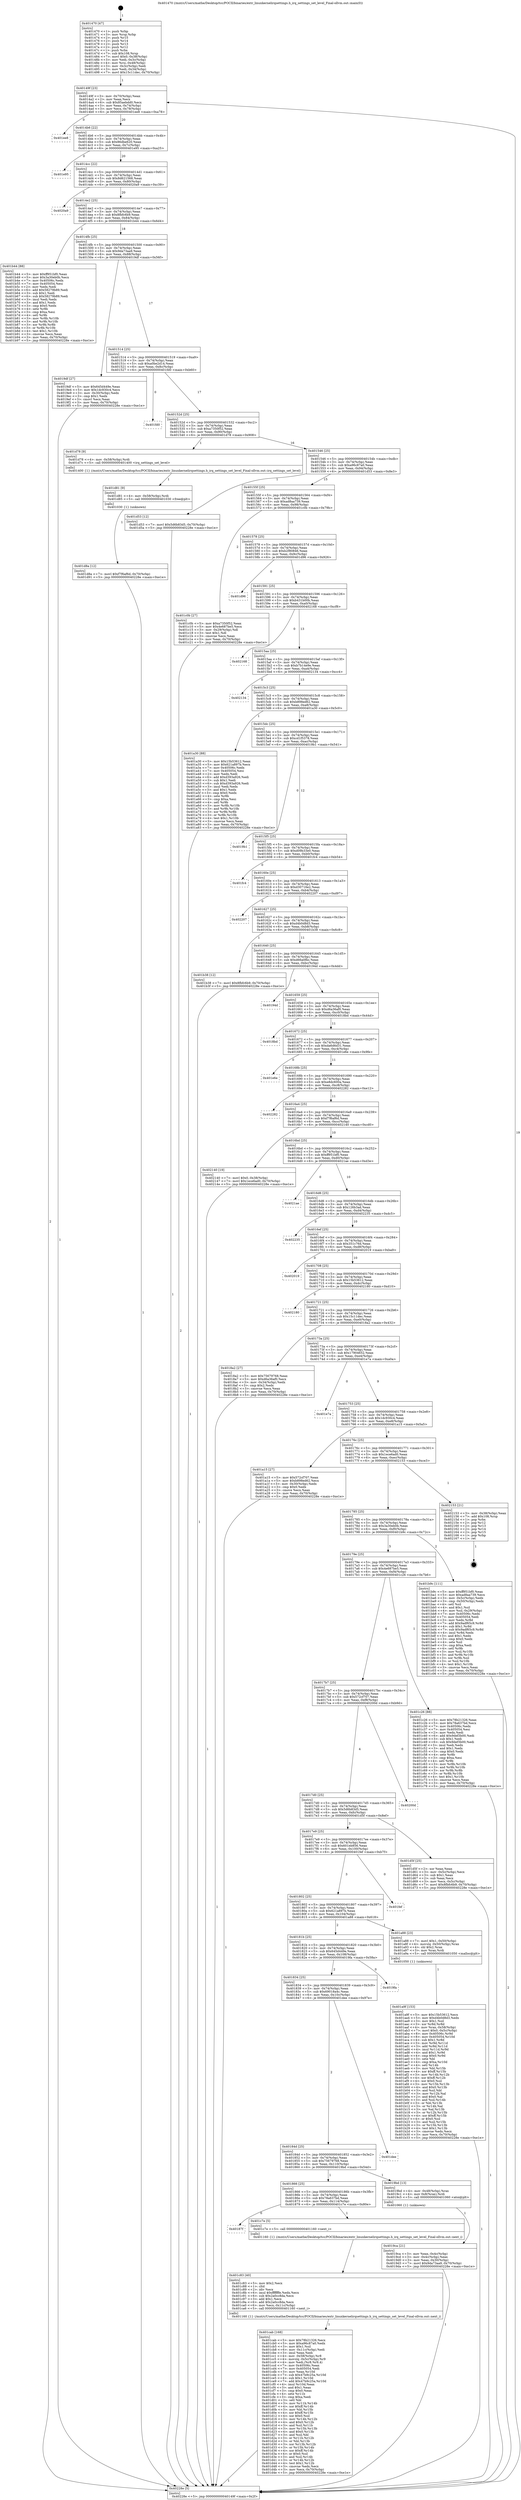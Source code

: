 digraph "0x401470" {
  label = "0x401470 (/mnt/c/Users/mathe/Desktop/tcc/POCII/binaries/extr_linuxkernelirqsettings.h_irq_settings_set_level_Final-ollvm.out::main(0))"
  labelloc = "t"
  node[shape=record]

  Entry [label="",width=0.3,height=0.3,shape=circle,fillcolor=black,style=filled]
  "0x40149f" [label="{
     0x40149f [23]\l
     | [instrs]\l
     &nbsp;&nbsp;0x40149f \<+3\>: mov -0x70(%rbp),%eax\l
     &nbsp;&nbsp;0x4014a2 \<+2\>: mov %eax,%ecx\l
     &nbsp;&nbsp;0x4014a4 \<+6\>: sub $0x85aebdd0,%ecx\l
     &nbsp;&nbsp;0x4014aa \<+3\>: mov %eax,-0x74(%rbp)\l
     &nbsp;&nbsp;0x4014ad \<+3\>: mov %ecx,-0x78(%rbp)\l
     &nbsp;&nbsp;0x4014b0 \<+6\>: je 0000000000401ee8 \<main+0xa78\>\l
  }"]
  "0x401ee8" [label="{
     0x401ee8\l
  }", style=dashed]
  "0x4014b6" [label="{
     0x4014b6 [22]\l
     | [instrs]\l
     &nbsp;&nbsp;0x4014b6 \<+5\>: jmp 00000000004014bb \<main+0x4b\>\l
     &nbsp;&nbsp;0x4014bb \<+3\>: mov -0x74(%rbp),%eax\l
     &nbsp;&nbsp;0x4014be \<+5\>: sub $0x86dbe620,%eax\l
     &nbsp;&nbsp;0x4014c3 \<+3\>: mov %eax,-0x7c(%rbp)\l
     &nbsp;&nbsp;0x4014c6 \<+6\>: je 0000000000401e95 \<main+0xa25\>\l
  }"]
  Exit [label="",width=0.3,height=0.3,shape=circle,fillcolor=black,style=filled,peripheries=2]
  "0x401e95" [label="{
     0x401e95\l
  }", style=dashed]
  "0x4014cc" [label="{
     0x4014cc [22]\l
     | [instrs]\l
     &nbsp;&nbsp;0x4014cc \<+5\>: jmp 00000000004014d1 \<main+0x61\>\l
     &nbsp;&nbsp;0x4014d1 \<+3\>: mov -0x74(%rbp),%eax\l
     &nbsp;&nbsp;0x4014d4 \<+5\>: sub $0x8d621568,%eax\l
     &nbsp;&nbsp;0x4014d9 \<+3\>: mov %eax,-0x80(%rbp)\l
     &nbsp;&nbsp;0x4014dc \<+6\>: je 00000000004020a9 \<main+0xc39\>\l
  }"]
  "0x401d8a" [label="{
     0x401d8a [12]\l
     | [instrs]\l
     &nbsp;&nbsp;0x401d8a \<+7\>: movl $0xf7f6af6d,-0x70(%rbp)\l
     &nbsp;&nbsp;0x401d91 \<+5\>: jmp 000000000040228e \<main+0xe1e\>\l
  }"]
  "0x4020a9" [label="{
     0x4020a9\l
  }", style=dashed]
  "0x4014e2" [label="{
     0x4014e2 [25]\l
     | [instrs]\l
     &nbsp;&nbsp;0x4014e2 \<+5\>: jmp 00000000004014e7 \<main+0x77\>\l
     &nbsp;&nbsp;0x4014e7 \<+3\>: mov -0x74(%rbp),%eax\l
     &nbsp;&nbsp;0x4014ea \<+5\>: sub $0x8fbfc6b9,%eax\l
     &nbsp;&nbsp;0x4014ef \<+6\>: mov %eax,-0x84(%rbp)\l
     &nbsp;&nbsp;0x4014f5 \<+6\>: je 0000000000401b44 \<main+0x6d4\>\l
  }"]
  "0x401d81" [label="{
     0x401d81 [9]\l
     | [instrs]\l
     &nbsp;&nbsp;0x401d81 \<+4\>: mov -0x58(%rbp),%rdi\l
     &nbsp;&nbsp;0x401d85 \<+5\>: call 0000000000401030 \<free@plt\>\l
     | [calls]\l
     &nbsp;&nbsp;0x401030 \{1\} (unknown)\l
  }"]
  "0x401b44" [label="{
     0x401b44 [88]\l
     | [instrs]\l
     &nbsp;&nbsp;0x401b44 \<+5\>: mov $0xff951bf0,%eax\l
     &nbsp;&nbsp;0x401b49 \<+5\>: mov $0x3a30eb0b,%ecx\l
     &nbsp;&nbsp;0x401b4e \<+7\>: mov 0x40506c,%edx\l
     &nbsp;&nbsp;0x401b55 \<+7\>: mov 0x405054,%esi\l
     &nbsp;&nbsp;0x401b5c \<+2\>: mov %edx,%edi\l
     &nbsp;&nbsp;0x401b5e \<+6\>: add $0x58279b89,%edi\l
     &nbsp;&nbsp;0x401b64 \<+3\>: sub $0x1,%edi\l
     &nbsp;&nbsp;0x401b67 \<+6\>: sub $0x58279b89,%edi\l
     &nbsp;&nbsp;0x401b6d \<+3\>: imul %edi,%edx\l
     &nbsp;&nbsp;0x401b70 \<+3\>: and $0x1,%edx\l
     &nbsp;&nbsp;0x401b73 \<+3\>: cmp $0x0,%edx\l
     &nbsp;&nbsp;0x401b76 \<+4\>: sete %r8b\l
     &nbsp;&nbsp;0x401b7a \<+3\>: cmp $0xa,%esi\l
     &nbsp;&nbsp;0x401b7d \<+4\>: setl %r9b\l
     &nbsp;&nbsp;0x401b81 \<+3\>: mov %r8b,%r10b\l
     &nbsp;&nbsp;0x401b84 \<+3\>: and %r9b,%r10b\l
     &nbsp;&nbsp;0x401b87 \<+3\>: xor %r9b,%r8b\l
     &nbsp;&nbsp;0x401b8a \<+3\>: or %r8b,%r10b\l
     &nbsp;&nbsp;0x401b8d \<+4\>: test $0x1,%r10b\l
     &nbsp;&nbsp;0x401b91 \<+3\>: cmovne %ecx,%eax\l
     &nbsp;&nbsp;0x401b94 \<+3\>: mov %eax,-0x70(%rbp)\l
     &nbsp;&nbsp;0x401b97 \<+5\>: jmp 000000000040228e \<main+0xe1e\>\l
  }"]
  "0x4014fb" [label="{
     0x4014fb [25]\l
     | [instrs]\l
     &nbsp;&nbsp;0x4014fb \<+5\>: jmp 0000000000401500 \<main+0x90\>\l
     &nbsp;&nbsp;0x401500 \<+3\>: mov -0x74(%rbp),%eax\l
     &nbsp;&nbsp;0x401503 \<+5\>: sub $0x9da73aa9,%eax\l
     &nbsp;&nbsp;0x401508 \<+6\>: mov %eax,-0x88(%rbp)\l
     &nbsp;&nbsp;0x40150e \<+6\>: je 00000000004019df \<main+0x56f\>\l
  }"]
  "0x401cab" [label="{
     0x401cab [168]\l
     | [instrs]\l
     &nbsp;&nbsp;0x401cab \<+5\>: mov $0x78b21326,%ecx\l
     &nbsp;&nbsp;0x401cb0 \<+5\>: mov $0xa96c87a0,%edx\l
     &nbsp;&nbsp;0x401cb5 \<+3\>: mov $0x1,%sil\l
     &nbsp;&nbsp;0x401cb8 \<+6\>: mov -0x11c(%rbp),%edi\l
     &nbsp;&nbsp;0x401cbe \<+3\>: imul %eax,%edi\l
     &nbsp;&nbsp;0x401cc1 \<+4\>: mov -0x58(%rbp),%r8\l
     &nbsp;&nbsp;0x401cc5 \<+4\>: movslq -0x5c(%rbp),%r9\l
     &nbsp;&nbsp;0x401cc9 \<+4\>: mov %edi,(%r8,%r9,4)\l
     &nbsp;&nbsp;0x401ccd \<+7\>: mov 0x40506c,%eax\l
     &nbsp;&nbsp;0x401cd4 \<+7\>: mov 0x405054,%edi\l
     &nbsp;&nbsp;0x401cdb \<+3\>: mov %eax,%r10d\l
     &nbsp;&nbsp;0x401cde \<+7\>: sub $0x47b9c25a,%r10d\l
     &nbsp;&nbsp;0x401ce5 \<+4\>: sub $0x1,%r10d\l
     &nbsp;&nbsp;0x401ce9 \<+7\>: add $0x47b9c25a,%r10d\l
     &nbsp;&nbsp;0x401cf0 \<+4\>: imul %r10d,%eax\l
     &nbsp;&nbsp;0x401cf4 \<+3\>: and $0x1,%eax\l
     &nbsp;&nbsp;0x401cf7 \<+3\>: cmp $0x0,%eax\l
     &nbsp;&nbsp;0x401cfa \<+4\>: sete %r11b\l
     &nbsp;&nbsp;0x401cfe \<+3\>: cmp $0xa,%edi\l
     &nbsp;&nbsp;0x401d01 \<+3\>: setl %bl\l
     &nbsp;&nbsp;0x401d04 \<+3\>: mov %r11b,%r14b\l
     &nbsp;&nbsp;0x401d07 \<+4\>: xor $0xff,%r14b\l
     &nbsp;&nbsp;0x401d0b \<+3\>: mov %bl,%r15b\l
     &nbsp;&nbsp;0x401d0e \<+4\>: xor $0xff,%r15b\l
     &nbsp;&nbsp;0x401d12 \<+4\>: xor $0x0,%sil\l
     &nbsp;&nbsp;0x401d16 \<+3\>: mov %r14b,%r12b\l
     &nbsp;&nbsp;0x401d19 \<+4\>: and $0x0,%r12b\l
     &nbsp;&nbsp;0x401d1d \<+3\>: and %sil,%r11b\l
     &nbsp;&nbsp;0x401d20 \<+3\>: mov %r15b,%r13b\l
     &nbsp;&nbsp;0x401d23 \<+4\>: and $0x0,%r13b\l
     &nbsp;&nbsp;0x401d27 \<+3\>: and %sil,%bl\l
     &nbsp;&nbsp;0x401d2a \<+3\>: or %r11b,%r12b\l
     &nbsp;&nbsp;0x401d2d \<+3\>: or %bl,%r13b\l
     &nbsp;&nbsp;0x401d30 \<+3\>: xor %r13b,%r12b\l
     &nbsp;&nbsp;0x401d33 \<+3\>: or %r15b,%r14b\l
     &nbsp;&nbsp;0x401d36 \<+4\>: xor $0xff,%r14b\l
     &nbsp;&nbsp;0x401d3a \<+4\>: or $0x0,%sil\l
     &nbsp;&nbsp;0x401d3e \<+3\>: and %sil,%r14b\l
     &nbsp;&nbsp;0x401d41 \<+3\>: or %r14b,%r12b\l
     &nbsp;&nbsp;0x401d44 \<+4\>: test $0x1,%r12b\l
     &nbsp;&nbsp;0x401d48 \<+3\>: cmovne %edx,%ecx\l
     &nbsp;&nbsp;0x401d4b \<+3\>: mov %ecx,-0x70(%rbp)\l
     &nbsp;&nbsp;0x401d4e \<+5\>: jmp 000000000040228e \<main+0xe1e\>\l
  }"]
  "0x4019df" [label="{
     0x4019df [27]\l
     | [instrs]\l
     &nbsp;&nbsp;0x4019df \<+5\>: mov $0x645d449e,%eax\l
     &nbsp;&nbsp;0x4019e4 \<+5\>: mov $0x1dc930c4,%ecx\l
     &nbsp;&nbsp;0x4019e9 \<+3\>: mov -0x30(%rbp),%edx\l
     &nbsp;&nbsp;0x4019ec \<+3\>: cmp $0x1,%edx\l
     &nbsp;&nbsp;0x4019ef \<+3\>: cmovl %ecx,%eax\l
     &nbsp;&nbsp;0x4019f2 \<+3\>: mov %eax,-0x70(%rbp)\l
     &nbsp;&nbsp;0x4019f5 \<+5\>: jmp 000000000040228e \<main+0xe1e\>\l
  }"]
  "0x401514" [label="{
     0x401514 [25]\l
     | [instrs]\l
     &nbsp;&nbsp;0x401514 \<+5\>: jmp 0000000000401519 \<main+0xa9\>\l
     &nbsp;&nbsp;0x401519 \<+3\>: mov -0x74(%rbp),%eax\l
     &nbsp;&nbsp;0x40151c \<+5\>: sub $0xa0be2d14,%eax\l
     &nbsp;&nbsp;0x401521 \<+6\>: mov %eax,-0x8c(%rbp)\l
     &nbsp;&nbsp;0x401527 \<+6\>: je 0000000000401fd0 \<main+0xb60\>\l
  }"]
  "0x401c83" [label="{
     0x401c83 [40]\l
     | [instrs]\l
     &nbsp;&nbsp;0x401c83 \<+5\>: mov $0x2,%ecx\l
     &nbsp;&nbsp;0x401c88 \<+1\>: cltd\l
     &nbsp;&nbsp;0x401c89 \<+2\>: idiv %ecx\l
     &nbsp;&nbsp;0x401c8b \<+6\>: imul $0xfffffffe,%edx,%ecx\l
     &nbsp;&nbsp;0x401c91 \<+6\>: sub $0x2a0cc8da,%ecx\l
     &nbsp;&nbsp;0x401c97 \<+3\>: add $0x1,%ecx\l
     &nbsp;&nbsp;0x401c9a \<+6\>: add $0x2a0cc8da,%ecx\l
     &nbsp;&nbsp;0x401ca0 \<+6\>: mov %ecx,-0x11c(%rbp)\l
     &nbsp;&nbsp;0x401ca6 \<+5\>: call 0000000000401160 \<next_i\>\l
     | [calls]\l
     &nbsp;&nbsp;0x401160 \{1\} (/mnt/c/Users/mathe/Desktop/tcc/POCII/binaries/extr_linuxkernelirqsettings.h_irq_settings_set_level_Final-ollvm.out::next_i)\l
  }"]
  "0x401fd0" [label="{
     0x401fd0\l
  }", style=dashed]
  "0x40152d" [label="{
     0x40152d [25]\l
     | [instrs]\l
     &nbsp;&nbsp;0x40152d \<+5\>: jmp 0000000000401532 \<main+0xc2\>\l
     &nbsp;&nbsp;0x401532 \<+3\>: mov -0x74(%rbp),%eax\l
     &nbsp;&nbsp;0x401535 \<+5\>: sub $0xa7350f52,%eax\l
     &nbsp;&nbsp;0x40153a \<+6\>: mov %eax,-0x90(%rbp)\l
     &nbsp;&nbsp;0x401540 \<+6\>: je 0000000000401d78 \<main+0x908\>\l
  }"]
  "0x40187f" [label="{
     0x40187f\l
  }", style=dashed]
  "0x401d78" [label="{
     0x401d78 [9]\l
     | [instrs]\l
     &nbsp;&nbsp;0x401d78 \<+4\>: mov -0x58(%rbp),%rdi\l
     &nbsp;&nbsp;0x401d7c \<+5\>: call 0000000000401400 \<irq_settings_set_level\>\l
     | [calls]\l
     &nbsp;&nbsp;0x401400 \{1\} (/mnt/c/Users/mathe/Desktop/tcc/POCII/binaries/extr_linuxkernelirqsettings.h_irq_settings_set_level_Final-ollvm.out::irq_settings_set_level)\l
  }"]
  "0x401546" [label="{
     0x401546 [25]\l
     | [instrs]\l
     &nbsp;&nbsp;0x401546 \<+5\>: jmp 000000000040154b \<main+0xdb\>\l
     &nbsp;&nbsp;0x40154b \<+3\>: mov -0x74(%rbp),%eax\l
     &nbsp;&nbsp;0x40154e \<+5\>: sub $0xa96c87a0,%eax\l
     &nbsp;&nbsp;0x401553 \<+6\>: mov %eax,-0x94(%rbp)\l
     &nbsp;&nbsp;0x401559 \<+6\>: je 0000000000401d53 \<main+0x8e3\>\l
  }"]
  "0x401c7e" [label="{
     0x401c7e [5]\l
     | [instrs]\l
     &nbsp;&nbsp;0x401c7e \<+5\>: call 0000000000401160 \<next_i\>\l
     | [calls]\l
     &nbsp;&nbsp;0x401160 \{1\} (/mnt/c/Users/mathe/Desktop/tcc/POCII/binaries/extr_linuxkernelirqsettings.h_irq_settings_set_level_Final-ollvm.out::next_i)\l
  }"]
  "0x401d53" [label="{
     0x401d53 [12]\l
     | [instrs]\l
     &nbsp;&nbsp;0x401d53 \<+7\>: movl $0x5d6b83d5,-0x70(%rbp)\l
     &nbsp;&nbsp;0x401d5a \<+5\>: jmp 000000000040228e \<main+0xe1e\>\l
  }"]
  "0x40155f" [label="{
     0x40155f [25]\l
     | [instrs]\l
     &nbsp;&nbsp;0x40155f \<+5\>: jmp 0000000000401564 \<main+0xf4\>\l
     &nbsp;&nbsp;0x401564 \<+3\>: mov -0x74(%rbp),%eax\l
     &nbsp;&nbsp;0x401567 \<+5\>: sub $0xad8aa739,%eax\l
     &nbsp;&nbsp;0x40156c \<+6\>: mov %eax,-0x98(%rbp)\l
     &nbsp;&nbsp;0x401572 \<+6\>: je 0000000000401c0b \<main+0x79b\>\l
  }"]
  "0x401a9f" [label="{
     0x401a9f [153]\l
     | [instrs]\l
     &nbsp;&nbsp;0x401a9f \<+5\>: mov $0x15b53612,%ecx\l
     &nbsp;&nbsp;0x401aa4 \<+5\>: mov $0xd4b0d8d3,%edx\l
     &nbsp;&nbsp;0x401aa9 \<+3\>: mov $0x1,%sil\l
     &nbsp;&nbsp;0x401aac \<+3\>: xor %r8d,%r8d\l
     &nbsp;&nbsp;0x401aaf \<+4\>: mov %rax,-0x58(%rbp)\l
     &nbsp;&nbsp;0x401ab3 \<+7\>: movl $0x0,-0x5c(%rbp)\l
     &nbsp;&nbsp;0x401aba \<+8\>: mov 0x40506c,%r9d\l
     &nbsp;&nbsp;0x401ac2 \<+8\>: mov 0x405054,%r10d\l
     &nbsp;&nbsp;0x401aca \<+4\>: sub $0x1,%r8d\l
     &nbsp;&nbsp;0x401ace \<+3\>: mov %r9d,%r11d\l
     &nbsp;&nbsp;0x401ad1 \<+3\>: add %r8d,%r11d\l
     &nbsp;&nbsp;0x401ad4 \<+4\>: imul %r11d,%r9d\l
     &nbsp;&nbsp;0x401ad8 \<+4\>: and $0x1,%r9d\l
     &nbsp;&nbsp;0x401adc \<+4\>: cmp $0x0,%r9d\l
     &nbsp;&nbsp;0x401ae0 \<+3\>: sete %bl\l
     &nbsp;&nbsp;0x401ae3 \<+4\>: cmp $0xa,%r10d\l
     &nbsp;&nbsp;0x401ae7 \<+4\>: setl %r14b\l
     &nbsp;&nbsp;0x401aeb \<+3\>: mov %bl,%r15b\l
     &nbsp;&nbsp;0x401aee \<+4\>: xor $0xff,%r15b\l
     &nbsp;&nbsp;0x401af2 \<+3\>: mov %r14b,%r12b\l
     &nbsp;&nbsp;0x401af5 \<+4\>: xor $0xff,%r12b\l
     &nbsp;&nbsp;0x401af9 \<+4\>: xor $0x0,%sil\l
     &nbsp;&nbsp;0x401afd \<+3\>: mov %r15b,%r13b\l
     &nbsp;&nbsp;0x401b00 \<+4\>: and $0x0,%r13b\l
     &nbsp;&nbsp;0x401b04 \<+3\>: and %sil,%bl\l
     &nbsp;&nbsp;0x401b07 \<+3\>: mov %r12b,%al\l
     &nbsp;&nbsp;0x401b0a \<+2\>: and $0x0,%al\l
     &nbsp;&nbsp;0x401b0c \<+3\>: and %sil,%r14b\l
     &nbsp;&nbsp;0x401b0f \<+3\>: or %bl,%r13b\l
     &nbsp;&nbsp;0x401b12 \<+3\>: or %r14b,%al\l
     &nbsp;&nbsp;0x401b15 \<+3\>: xor %al,%r13b\l
     &nbsp;&nbsp;0x401b18 \<+3\>: or %r12b,%r15b\l
     &nbsp;&nbsp;0x401b1b \<+4\>: xor $0xff,%r15b\l
     &nbsp;&nbsp;0x401b1f \<+4\>: or $0x0,%sil\l
     &nbsp;&nbsp;0x401b23 \<+3\>: and %sil,%r15b\l
     &nbsp;&nbsp;0x401b26 \<+3\>: or %r15b,%r13b\l
     &nbsp;&nbsp;0x401b29 \<+4\>: test $0x1,%r13b\l
     &nbsp;&nbsp;0x401b2d \<+3\>: cmovne %edx,%ecx\l
     &nbsp;&nbsp;0x401b30 \<+3\>: mov %ecx,-0x70(%rbp)\l
     &nbsp;&nbsp;0x401b33 \<+5\>: jmp 000000000040228e \<main+0xe1e\>\l
  }"]
  "0x401c0b" [label="{
     0x401c0b [27]\l
     | [instrs]\l
     &nbsp;&nbsp;0x401c0b \<+5\>: mov $0xa7350f52,%eax\l
     &nbsp;&nbsp;0x401c10 \<+5\>: mov $0x4e687be5,%ecx\l
     &nbsp;&nbsp;0x401c15 \<+3\>: mov -0x29(%rbp),%dl\l
     &nbsp;&nbsp;0x401c18 \<+3\>: test $0x1,%dl\l
     &nbsp;&nbsp;0x401c1b \<+3\>: cmovne %ecx,%eax\l
     &nbsp;&nbsp;0x401c1e \<+3\>: mov %eax,-0x70(%rbp)\l
     &nbsp;&nbsp;0x401c21 \<+5\>: jmp 000000000040228e \<main+0xe1e\>\l
  }"]
  "0x401578" [label="{
     0x401578 [25]\l
     | [instrs]\l
     &nbsp;&nbsp;0x401578 \<+5\>: jmp 000000000040157d \<main+0x10d\>\l
     &nbsp;&nbsp;0x40157d \<+3\>: mov -0x74(%rbp),%eax\l
     &nbsp;&nbsp;0x401580 \<+5\>: sub $0xb2f80846,%eax\l
     &nbsp;&nbsp;0x401585 \<+6\>: mov %eax,-0x9c(%rbp)\l
     &nbsp;&nbsp;0x40158b \<+6\>: je 0000000000401d96 \<main+0x926\>\l
  }"]
  "0x4019ca" [label="{
     0x4019ca [21]\l
     | [instrs]\l
     &nbsp;&nbsp;0x4019ca \<+3\>: mov %eax,-0x4c(%rbp)\l
     &nbsp;&nbsp;0x4019cd \<+3\>: mov -0x4c(%rbp),%eax\l
     &nbsp;&nbsp;0x4019d0 \<+3\>: mov %eax,-0x30(%rbp)\l
     &nbsp;&nbsp;0x4019d3 \<+7\>: movl $0x9da73aa9,-0x70(%rbp)\l
     &nbsp;&nbsp;0x4019da \<+5\>: jmp 000000000040228e \<main+0xe1e\>\l
  }"]
  "0x401d96" [label="{
     0x401d96\l
  }", style=dashed]
  "0x401591" [label="{
     0x401591 [25]\l
     | [instrs]\l
     &nbsp;&nbsp;0x401591 \<+5\>: jmp 0000000000401596 \<main+0x126\>\l
     &nbsp;&nbsp;0x401596 \<+3\>: mov -0x74(%rbp),%eax\l
     &nbsp;&nbsp;0x401599 \<+5\>: sub $0xb431b00b,%eax\l
     &nbsp;&nbsp;0x40159e \<+6\>: mov %eax,-0xa0(%rbp)\l
     &nbsp;&nbsp;0x4015a4 \<+6\>: je 0000000000402168 \<main+0xcf8\>\l
  }"]
  "0x401866" [label="{
     0x401866 [25]\l
     | [instrs]\l
     &nbsp;&nbsp;0x401866 \<+5\>: jmp 000000000040186b \<main+0x3fb\>\l
     &nbsp;&nbsp;0x40186b \<+3\>: mov -0x74(%rbp),%eax\l
     &nbsp;&nbsp;0x40186e \<+5\>: sub $0x78a637bd,%eax\l
     &nbsp;&nbsp;0x401873 \<+6\>: mov %eax,-0x114(%rbp)\l
     &nbsp;&nbsp;0x401879 \<+6\>: je 0000000000401c7e \<main+0x80e\>\l
  }"]
  "0x402168" [label="{
     0x402168\l
  }", style=dashed]
  "0x4015aa" [label="{
     0x4015aa [25]\l
     | [instrs]\l
     &nbsp;&nbsp;0x4015aa \<+5\>: jmp 00000000004015af \<main+0x13f\>\l
     &nbsp;&nbsp;0x4015af \<+3\>: mov -0x74(%rbp),%eax\l
     &nbsp;&nbsp;0x4015b2 \<+5\>: sub $0xb7b14e9e,%eax\l
     &nbsp;&nbsp;0x4015b7 \<+6\>: mov %eax,-0xa4(%rbp)\l
     &nbsp;&nbsp;0x4015bd \<+6\>: je 0000000000402134 \<main+0xcc4\>\l
  }"]
  "0x4019bd" [label="{
     0x4019bd [13]\l
     | [instrs]\l
     &nbsp;&nbsp;0x4019bd \<+4\>: mov -0x48(%rbp),%rax\l
     &nbsp;&nbsp;0x4019c1 \<+4\>: mov 0x8(%rax),%rdi\l
     &nbsp;&nbsp;0x4019c5 \<+5\>: call 0000000000401060 \<atoi@plt\>\l
     | [calls]\l
     &nbsp;&nbsp;0x401060 \{1\} (unknown)\l
  }"]
  "0x402134" [label="{
     0x402134\l
  }", style=dashed]
  "0x4015c3" [label="{
     0x4015c3 [25]\l
     | [instrs]\l
     &nbsp;&nbsp;0x4015c3 \<+5\>: jmp 00000000004015c8 \<main+0x158\>\l
     &nbsp;&nbsp;0x4015c8 \<+3\>: mov -0x74(%rbp),%eax\l
     &nbsp;&nbsp;0x4015cb \<+5\>: sub $0xb898ed62,%eax\l
     &nbsp;&nbsp;0x4015d0 \<+6\>: mov %eax,-0xa8(%rbp)\l
     &nbsp;&nbsp;0x4015d6 \<+6\>: je 0000000000401a30 \<main+0x5c0\>\l
  }"]
  "0x40184d" [label="{
     0x40184d [25]\l
     | [instrs]\l
     &nbsp;&nbsp;0x40184d \<+5\>: jmp 0000000000401852 \<main+0x3e2\>\l
     &nbsp;&nbsp;0x401852 \<+3\>: mov -0x74(%rbp),%eax\l
     &nbsp;&nbsp;0x401855 \<+5\>: sub $0x75679768,%eax\l
     &nbsp;&nbsp;0x40185a \<+6\>: mov %eax,-0x110(%rbp)\l
     &nbsp;&nbsp;0x401860 \<+6\>: je 00000000004019bd \<main+0x54d\>\l
  }"]
  "0x401a30" [label="{
     0x401a30 [88]\l
     | [instrs]\l
     &nbsp;&nbsp;0x401a30 \<+5\>: mov $0x15b53612,%eax\l
     &nbsp;&nbsp;0x401a35 \<+5\>: mov $0x621a897b,%ecx\l
     &nbsp;&nbsp;0x401a3a \<+7\>: mov 0x40506c,%edx\l
     &nbsp;&nbsp;0x401a41 \<+7\>: mov 0x405054,%esi\l
     &nbsp;&nbsp;0x401a48 \<+2\>: mov %edx,%edi\l
     &nbsp;&nbsp;0x401a4a \<+6\>: add $0xd393a926,%edi\l
     &nbsp;&nbsp;0x401a50 \<+3\>: sub $0x1,%edi\l
     &nbsp;&nbsp;0x401a53 \<+6\>: sub $0xd393a926,%edi\l
     &nbsp;&nbsp;0x401a59 \<+3\>: imul %edi,%edx\l
     &nbsp;&nbsp;0x401a5c \<+3\>: and $0x1,%edx\l
     &nbsp;&nbsp;0x401a5f \<+3\>: cmp $0x0,%edx\l
     &nbsp;&nbsp;0x401a62 \<+4\>: sete %r8b\l
     &nbsp;&nbsp;0x401a66 \<+3\>: cmp $0xa,%esi\l
     &nbsp;&nbsp;0x401a69 \<+4\>: setl %r9b\l
     &nbsp;&nbsp;0x401a6d \<+3\>: mov %r8b,%r10b\l
     &nbsp;&nbsp;0x401a70 \<+3\>: and %r9b,%r10b\l
     &nbsp;&nbsp;0x401a73 \<+3\>: xor %r9b,%r8b\l
     &nbsp;&nbsp;0x401a76 \<+3\>: or %r8b,%r10b\l
     &nbsp;&nbsp;0x401a79 \<+4\>: test $0x1,%r10b\l
     &nbsp;&nbsp;0x401a7d \<+3\>: cmovne %ecx,%eax\l
     &nbsp;&nbsp;0x401a80 \<+3\>: mov %eax,-0x70(%rbp)\l
     &nbsp;&nbsp;0x401a83 \<+5\>: jmp 000000000040228e \<main+0xe1e\>\l
  }"]
  "0x4015dc" [label="{
     0x4015dc [25]\l
     | [instrs]\l
     &nbsp;&nbsp;0x4015dc \<+5\>: jmp 00000000004015e1 \<main+0x171\>\l
     &nbsp;&nbsp;0x4015e1 \<+3\>: mov -0x74(%rbp),%eax\l
     &nbsp;&nbsp;0x4015e4 \<+5\>: sub $0xcd1f5378,%eax\l
     &nbsp;&nbsp;0x4015e9 \<+6\>: mov %eax,-0xac(%rbp)\l
     &nbsp;&nbsp;0x4015ef \<+6\>: je 00000000004019b1 \<main+0x541\>\l
  }"]
  "0x401dee" [label="{
     0x401dee\l
  }", style=dashed]
  "0x4019b1" [label="{
     0x4019b1\l
  }", style=dashed]
  "0x4015f5" [label="{
     0x4015f5 [25]\l
     | [instrs]\l
     &nbsp;&nbsp;0x4015f5 \<+5\>: jmp 00000000004015fa \<main+0x18a\>\l
     &nbsp;&nbsp;0x4015fa \<+3\>: mov -0x74(%rbp),%eax\l
     &nbsp;&nbsp;0x4015fd \<+5\>: sub $0xd09b33e0,%eax\l
     &nbsp;&nbsp;0x401602 \<+6\>: mov %eax,-0xb0(%rbp)\l
     &nbsp;&nbsp;0x401608 \<+6\>: je 0000000000401fc4 \<main+0xb54\>\l
  }"]
  "0x401834" [label="{
     0x401834 [25]\l
     | [instrs]\l
     &nbsp;&nbsp;0x401834 \<+5\>: jmp 0000000000401839 \<main+0x3c9\>\l
     &nbsp;&nbsp;0x401839 \<+3\>: mov -0x74(%rbp),%eax\l
     &nbsp;&nbsp;0x40183c \<+5\>: sub $0x69018a4c,%eax\l
     &nbsp;&nbsp;0x401841 \<+6\>: mov %eax,-0x10c(%rbp)\l
     &nbsp;&nbsp;0x401847 \<+6\>: je 0000000000401dee \<main+0x97e\>\l
  }"]
  "0x401fc4" [label="{
     0x401fc4\l
  }", style=dashed]
  "0x40160e" [label="{
     0x40160e [25]\l
     | [instrs]\l
     &nbsp;&nbsp;0x40160e \<+5\>: jmp 0000000000401613 \<main+0x1a3\>\l
     &nbsp;&nbsp;0x401613 \<+3\>: mov -0x74(%rbp),%eax\l
     &nbsp;&nbsp;0x401616 \<+5\>: sub $0xd30716e2,%eax\l
     &nbsp;&nbsp;0x40161b \<+6\>: mov %eax,-0xb4(%rbp)\l
     &nbsp;&nbsp;0x401621 \<+6\>: je 0000000000402207 \<main+0xd97\>\l
  }"]
  "0x4019fa" [label="{
     0x4019fa\l
  }", style=dashed]
  "0x402207" [label="{
     0x402207\l
  }", style=dashed]
  "0x401627" [label="{
     0x401627 [25]\l
     | [instrs]\l
     &nbsp;&nbsp;0x401627 \<+5\>: jmp 000000000040162c \<main+0x1bc\>\l
     &nbsp;&nbsp;0x40162c \<+3\>: mov -0x74(%rbp),%eax\l
     &nbsp;&nbsp;0x40162f \<+5\>: sub $0xd4b0d8d3,%eax\l
     &nbsp;&nbsp;0x401634 \<+6\>: mov %eax,-0xb8(%rbp)\l
     &nbsp;&nbsp;0x40163a \<+6\>: je 0000000000401b38 \<main+0x6c8\>\l
  }"]
  "0x40181b" [label="{
     0x40181b [25]\l
     | [instrs]\l
     &nbsp;&nbsp;0x40181b \<+5\>: jmp 0000000000401820 \<main+0x3b0\>\l
     &nbsp;&nbsp;0x401820 \<+3\>: mov -0x74(%rbp),%eax\l
     &nbsp;&nbsp;0x401823 \<+5\>: sub $0x645d449e,%eax\l
     &nbsp;&nbsp;0x401828 \<+6\>: mov %eax,-0x108(%rbp)\l
     &nbsp;&nbsp;0x40182e \<+6\>: je 00000000004019fa \<main+0x58a\>\l
  }"]
  "0x401b38" [label="{
     0x401b38 [12]\l
     | [instrs]\l
     &nbsp;&nbsp;0x401b38 \<+7\>: movl $0x8fbfc6b9,-0x70(%rbp)\l
     &nbsp;&nbsp;0x401b3f \<+5\>: jmp 000000000040228e \<main+0xe1e\>\l
  }"]
  "0x401640" [label="{
     0x401640 [25]\l
     | [instrs]\l
     &nbsp;&nbsp;0x401640 \<+5\>: jmp 0000000000401645 \<main+0x1d5\>\l
     &nbsp;&nbsp;0x401645 \<+3\>: mov -0x74(%rbp),%eax\l
     &nbsp;&nbsp;0x401648 \<+5\>: sub $0xd66a0fbc,%eax\l
     &nbsp;&nbsp;0x40164d \<+6\>: mov %eax,-0xbc(%rbp)\l
     &nbsp;&nbsp;0x401653 \<+6\>: je 000000000040194d \<main+0x4dd\>\l
  }"]
  "0x401a88" [label="{
     0x401a88 [23]\l
     | [instrs]\l
     &nbsp;&nbsp;0x401a88 \<+7\>: movl $0x1,-0x50(%rbp)\l
     &nbsp;&nbsp;0x401a8f \<+4\>: movslq -0x50(%rbp),%rax\l
     &nbsp;&nbsp;0x401a93 \<+4\>: shl $0x2,%rax\l
     &nbsp;&nbsp;0x401a97 \<+3\>: mov %rax,%rdi\l
     &nbsp;&nbsp;0x401a9a \<+5\>: call 0000000000401050 \<malloc@plt\>\l
     | [calls]\l
     &nbsp;&nbsp;0x401050 \{1\} (unknown)\l
  }"]
  "0x40194d" [label="{
     0x40194d\l
  }", style=dashed]
  "0x401659" [label="{
     0x401659 [25]\l
     | [instrs]\l
     &nbsp;&nbsp;0x401659 \<+5\>: jmp 000000000040165e \<main+0x1ee\>\l
     &nbsp;&nbsp;0x40165e \<+3\>: mov -0x74(%rbp),%eax\l
     &nbsp;&nbsp;0x401661 \<+5\>: sub $0xd6a36af0,%eax\l
     &nbsp;&nbsp;0x401666 \<+6\>: mov %eax,-0xc0(%rbp)\l
     &nbsp;&nbsp;0x40166c \<+6\>: je 00000000004018bd \<main+0x44d\>\l
  }"]
  "0x401802" [label="{
     0x401802 [25]\l
     | [instrs]\l
     &nbsp;&nbsp;0x401802 \<+5\>: jmp 0000000000401807 \<main+0x397\>\l
     &nbsp;&nbsp;0x401807 \<+3\>: mov -0x74(%rbp),%eax\l
     &nbsp;&nbsp;0x40180a \<+5\>: sub $0x621a897b,%eax\l
     &nbsp;&nbsp;0x40180f \<+6\>: mov %eax,-0x104(%rbp)\l
     &nbsp;&nbsp;0x401815 \<+6\>: je 0000000000401a88 \<main+0x618\>\l
  }"]
  "0x4018bd" [label="{
     0x4018bd\l
  }", style=dashed]
  "0x401672" [label="{
     0x401672 [25]\l
     | [instrs]\l
     &nbsp;&nbsp;0x401672 \<+5\>: jmp 0000000000401677 \<main+0x207\>\l
     &nbsp;&nbsp;0x401677 \<+3\>: mov -0x74(%rbp),%eax\l
     &nbsp;&nbsp;0x40167a \<+5\>: sub $0xda6d6d31,%eax\l
     &nbsp;&nbsp;0x40167f \<+6\>: mov %eax,-0xc4(%rbp)\l
     &nbsp;&nbsp;0x401685 \<+6\>: je 0000000000401e6e \<main+0x9fe\>\l
  }"]
  "0x401fef" [label="{
     0x401fef\l
  }", style=dashed]
  "0x401e6e" [label="{
     0x401e6e\l
  }", style=dashed]
  "0x40168b" [label="{
     0x40168b [25]\l
     | [instrs]\l
     &nbsp;&nbsp;0x40168b \<+5\>: jmp 0000000000401690 \<main+0x220\>\l
     &nbsp;&nbsp;0x401690 \<+3\>: mov -0x74(%rbp),%eax\l
     &nbsp;&nbsp;0x401693 \<+5\>: sub $0xe8dc600a,%eax\l
     &nbsp;&nbsp;0x401698 \<+6\>: mov %eax,-0xc8(%rbp)\l
     &nbsp;&nbsp;0x40169e \<+6\>: je 0000000000402282 \<main+0xe12\>\l
  }"]
  "0x4017e9" [label="{
     0x4017e9 [25]\l
     | [instrs]\l
     &nbsp;&nbsp;0x4017e9 \<+5\>: jmp 00000000004017ee \<main+0x37e\>\l
     &nbsp;&nbsp;0x4017ee \<+3\>: mov -0x74(%rbp),%eax\l
     &nbsp;&nbsp;0x4017f1 \<+5\>: sub $0x601eb856,%eax\l
     &nbsp;&nbsp;0x4017f6 \<+6\>: mov %eax,-0x100(%rbp)\l
     &nbsp;&nbsp;0x4017fc \<+6\>: je 0000000000401fef \<main+0xb7f\>\l
  }"]
  "0x402282" [label="{
     0x402282\l
  }", style=dashed]
  "0x4016a4" [label="{
     0x4016a4 [25]\l
     | [instrs]\l
     &nbsp;&nbsp;0x4016a4 \<+5\>: jmp 00000000004016a9 \<main+0x239\>\l
     &nbsp;&nbsp;0x4016a9 \<+3\>: mov -0x74(%rbp),%eax\l
     &nbsp;&nbsp;0x4016ac \<+5\>: sub $0xf7f6af6d,%eax\l
     &nbsp;&nbsp;0x4016b1 \<+6\>: mov %eax,-0xcc(%rbp)\l
     &nbsp;&nbsp;0x4016b7 \<+6\>: je 0000000000402140 \<main+0xcd0\>\l
  }"]
  "0x401d5f" [label="{
     0x401d5f [25]\l
     | [instrs]\l
     &nbsp;&nbsp;0x401d5f \<+2\>: xor %eax,%eax\l
     &nbsp;&nbsp;0x401d61 \<+3\>: mov -0x5c(%rbp),%ecx\l
     &nbsp;&nbsp;0x401d64 \<+3\>: sub $0x1,%eax\l
     &nbsp;&nbsp;0x401d67 \<+2\>: sub %eax,%ecx\l
     &nbsp;&nbsp;0x401d69 \<+3\>: mov %ecx,-0x5c(%rbp)\l
     &nbsp;&nbsp;0x401d6c \<+7\>: movl $0x8fbfc6b9,-0x70(%rbp)\l
     &nbsp;&nbsp;0x401d73 \<+5\>: jmp 000000000040228e \<main+0xe1e\>\l
  }"]
  "0x402140" [label="{
     0x402140 [19]\l
     | [instrs]\l
     &nbsp;&nbsp;0x402140 \<+7\>: movl $0x0,-0x38(%rbp)\l
     &nbsp;&nbsp;0x402147 \<+7\>: movl $0x1ece6ad0,-0x70(%rbp)\l
     &nbsp;&nbsp;0x40214e \<+5\>: jmp 000000000040228e \<main+0xe1e\>\l
  }"]
  "0x4016bd" [label="{
     0x4016bd [25]\l
     | [instrs]\l
     &nbsp;&nbsp;0x4016bd \<+5\>: jmp 00000000004016c2 \<main+0x252\>\l
     &nbsp;&nbsp;0x4016c2 \<+3\>: mov -0x74(%rbp),%eax\l
     &nbsp;&nbsp;0x4016c5 \<+5\>: sub $0xff951bf0,%eax\l
     &nbsp;&nbsp;0x4016ca \<+6\>: mov %eax,-0xd0(%rbp)\l
     &nbsp;&nbsp;0x4016d0 \<+6\>: je 00000000004021ae \<main+0xd3e\>\l
  }"]
  "0x4017d0" [label="{
     0x4017d0 [25]\l
     | [instrs]\l
     &nbsp;&nbsp;0x4017d0 \<+5\>: jmp 00000000004017d5 \<main+0x365\>\l
     &nbsp;&nbsp;0x4017d5 \<+3\>: mov -0x74(%rbp),%eax\l
     &nbsp;&nbsp;0x4017d8 \<+5\>: sub $0x5d6b83d5,%eax\l
     &nbsp;&nbsp;0x4017dd \<+6\>: mov %eax,-0xfc(%rbp)\l
     &nbsp;&nbsp;0x4017e3 \<+6\>: je 0000000000401d5f \<main+0x8ef\>\l
  }"]
  "0x4021ae" [label="{
     0x4021ae\l
  }", style=dashed]
  "0x4016d6" [label="{
     0x4016d6 [25]\l
     | [instrs]\l
     &nbsp;&nbsp;0x4016d6 \<+5\>: jmp 00000000004016db \<main+0x26b\>\l
     &nbsp;&nbsp;0x4016db \<+3\>: mov -0x74(%rbp),%eax\l
     &nbsp;&nbsp;0x4016de \<+5\>: sub $0x126b3ad,%eax\l
     &nbsp;&nbsp;0x4016e3 \<+6\>: mov %eax,-0xd4(%rbp)\l
     &nbsp;&nbsp;0x4016e9 \<+6\>: je 0000000000402235 \<main+0xdc5\>\l
  }"]
  "0x40200d" [label="{
     0x40200d\l
  }", style=dashed]
  "0x402235" [label="{
     0x402235\l
  }", style=dashed]
  "0x4016ef" [label="{
     0x4016ef [25]\l
     | [instrs]\l
     &nbsp;&nbsp;0x4016ef \<+5\>: jmp 00000000004016f4 \<main+0x284\>\l
     &nbsp;&nbsp;0x4016f4 \<+3\>: mov -0x74(%rbp),%eax\l
     &nbsp;&nbsp;0x4016f7 \<+5\>: sub $0x351c76d,%eax\l
     &nbsp;&nbsp;0x4016fc \<+6\>: mov %eax,-0xd8(%rbp)\l
     &nbsp;&nbsp;0x401702 \<+6\>: je 0000000000402019 \<main+0xba9\>\l
  }"]
  "0x4017b7" [label="{
     0x4017b7 [25]\l
     | [instrs]\l
     &nbsp;&nbsp;0x4017b7 \<+5\>: jmp 00000000004017bc \<main+0x34c\>\l
     &nbsp;&nbsp;0x4017bc \<+3\>: mov -0x74(%rbp),%eax\l
     &nbsp;&nbsp;0x4017bf \<+5\>: sub $0x572cf707,%eax\l
     &nbsp;&nbsp;0x4017c4 \<+6\>: mov %eax,-0xf8(%rbp)\l
     &nbsp;&nbsp;0x4017ca \<+6\>: je 000000000040200d \<main+0xb9d\>\l
  }"]
  "0x402019" [label="{
     0x402019\l
  }", style=dashed]
  "0x401708" [label="{
     0x401708 [25]\l
     | [instrs]\l
     &nbsp;&nbsp;0x401708 \<+5\>: jmp 000000000040170d \<main+0x29d\>\l
     &nbsp;&nbsp;0x40170d \<+3\>: mov -0x74(%rbp),%eax\l
     &nbsp;&nbsp;0x401710 \<+5\>: sub $0x15b53612,%eax\l
     &nbsp;&nbsp;0x401715 \<+6\>: mov %eax,-0xdc(%rbp)\l
     &nbsp;&nbsp;0x40171b \<+6\>: je 0000000000402180 \<main+0xd10\>\l
  }"]
  "0x401c26" [label="{
     0x401c26 [88]\l
     | [instrs]\l
     &nbsp;&nbsp;0x401c26 \<+5\>: mov $0x78b21326,%eax\l
     &nbsp;&nbsp;0x401c2b \<+5\>: mov $0x78a637bd,%ecx\l
     &nbsp;&nbsp;0x401c30 \<+7\>: mov 0x40506c,%edx\l
     &nbsp;&nbsp;0x401c37 \<+7\>: mov 0x405054,%esi\l
     &nbsp;&nbsp;0x401c3e \<+2\>: mov %edx,%edi\l
     &nbsp;&nbsp;0x401c40 \<+6\>: add $0x9def3b00,%edi\l
     &nbsp;&nbsp;0x401c46 \<+3\>: sub $0x1,%edi\l
     &nbsp;&nbsp;0x401c49 \<+6\>: sub $0x9def3b00,%edi\l
     &nbsp;&nbsp;0x401c4f \<+3\>: imul %edi,%edx\l
     &nbsp;&nbsp;0x401c52 \<+3\>: and $0x1,%edx\l
     &nbsp;&nbsp;0x401c55 \<+3\>: cmp $0x0,%edx\l
     &nbsp;&nbsp;0x401c58 \<+4\>: sete %r8b\l
     &nbsp;&nbsp;0x401c5c \<+3\>: cmp $0xa,%esi\l
     &nbsp;&nbsp;0x401c5f \<+4\>: setl %r9b\l
     &nbsp;&nbsp;0x401c63 \<+3\>: mov %r8b,%r10b\l
     &nbsp;&nbsp;0x401c66 \<+3\>: and %r9b,%r10b\l
     &nbsp;&nbsp;0x401c69 \<+3\>: xor %r9b,%r8b\l
     &nbsp;&nbsp;0x401c6c \<+3\>: or %r8b,%r10b\l
     &nbsp;&nbsp;0x401c6f \<+4\>: test $0x1,%r10b\l
     &nbsp;&nbsp;0x401c73 \<+3\>: cmovne %ecx,%eax\l
     &nbsp;&nbsp;0x401c76 \<+3\>: mov %eax,-0x70(%rbp)\l
     &nbsp;&nbsp;0x401c79 \<+5\>: jmp 000000000040228e \<main+0xe1e\>\l
  }"]
  "0x402180" [label="{
     0x402180\l
  }", style=dashed]
  "0x401721" [label="{
     0x401721 [25]\l
     | [instrs]\l
     &nbsp;&nbsp;0x401721 \<+5\>: jmp 0000000000401726 \<main+0x2b6\>\l
     &nbsp;&nbsp;0x401726 \<+3\>: mov -0x74(%rbp),%eax\l
     &nbsp;&nbsp;0x401729 \<+5\>: sub $0x15c11dec,%eax\l
     &nbsp;&nbsp;0x40172e \<+6\>: mov %eax,-0xe0(%rbp)\l
     &nbsp;&nbsp;0x401734 \<+6\>: je 00000000004018a2 \<main+0x432\>\l
  }"]
  "0x40179e" [label="{
     0x40179e [25]\l
     | [instrs]\l
     &nbsp;&nbsp;0x40179e \<+5\>: jmp 00000000004017a3 \<main+0x333\>\l
     &nbsp;&nbsp;0x4017a3 \<+3\>: mov -0x74(%rbp),%eax\l
     &nbsp;&nbsp;0x4017a6 \<+5\>: sub $0x4e687be5,%eax\l
     &nbsp;&nbsp;0x4017ab \<+6\>: mov %eax,-0xf4(%rbp)\l
     &nbsp;&nbsp;0x4017b1 \<+6\>: je 0000000000401c26 \<main+0x7b6\>\l
  }"]
  "0x4018a2" [label="{
     0x4018a2 [27]\l
     | [instrs]\l
     &nbsp;&nbsp;0x4018a2 \<+5\>: mov $0x75679768,%eax\l
     &nbsp;&nbsp;0x4018a7 \<+5\>: mov $0xd6a36af0,%ecx\l
     &nbsp;&nbsp;0x4018ac \<+3\>: mov -0x34(%rbp),%edx\l
     &nbsp;&nbsp;0x4018af \<+3\>: cmp $0x2,%edx\l
     &nbsp;&nbsp;0x4018b2 \<+3\>: cmovne %ecx,%eax\l
     &nbsp;&nbsp;0x4018b5 \<+3\>: mov %eax,-0x70(%rbp)\l
     &nbsp;&nbsp;0x4018b8 \<+5\>: jmp 000000000040228e \<main+0xe1e\>\l
  }"]
  "0x40173a" [label="{
     0x40173a [25]\l
     | [instrs]\l
     &nbsp;&nbsp;0x40173a \<+5\>: jmp 000000000040173f \<main+0x2cf\>\l
     &nbsp;&nbsp;0x40173f \<+3\>: mov -0x74(%rbp),%eax\l
     &nbsp;&nbsp;0x401742 \<+5\>: sub $0x17904652,%eax\l
     &nbsp;&nbsp;0x401747 \<+6\>: mov %eax,-0xe4(%rbp)\l
     &nbsp;&nbsp;0x40174d \<+6\>: je 0000000000401e7a \<main+0xa0a\>\l
  }"]
  "0x40228e" [label="{
     0x40228e [5]\l
     | [instrs]\l
     &nbsp;&nbsp;0x40228e \<+5\>: jmp 000000000040149f \<main+0x2f\>\l
  }"]
  "0x401470" [label="{
     0x401470 [47]\l
     | [instrs]\l
     &nbsp;&nbsp;0x401470 \<+1\>: push %rbp\l
     &nbsp;&nbsp;0x401471 \<+3\>: mov %rsp,%rbp\l
     &nbsp;&nbsp;0x401474 \<+2\>: push %r15\l
     &nbsp;&nbsp;0x401476 \<+2\>: push %r14\l
     &nbsp;&nbsp;0x401478 \<+2\>: push %r13\l
     &nbsp;&nbsp;0x40147a \<+2\>: push %r12\l
     &nbsp;&nbsp;0x40147c \<+1\>: push %rbx\l
     &nbsp;&nbsp;0x40147d \<+7\>: sub $0x108,%rsp\l
     &nbsp;&nbsp;0x401484 \<+7\>: movl $0x0,-0x38(%rbp)\l
     &nbsp;&nbsp;0x40148b \<+3\>: mov %edi,-0x3c(%rbp)\l
     &nbsp;&nbsp;0x40148e \<+4\>: mov %rsi,-0x48(%rbp)\l
     &nbsp;&nbsp;0x401492 \<+3\>: mov -0x3c(%rbp),%edi\l
     &nbsp;&nbsp;0x401495 \<+3\>: mov %edi,-0x34(%rbp)\l
     &nbsp;&nbsp;0x401498 \<+7\>: movl $0x15c11dec,-0x70(%rbp)\l
  }"]
  "0x401b9c" [label="{
     0x401b9c [111]\l
     | [instrs]\l
     &nbsp;&nbsp;0x401b9c \<+5\>: mov $0xff951bf0,%eax\l
     &nbsp;&nbsp;0x401ba1 \<+5\>: mov $0xad8aa739,%ecx\l
     &nbsp;&nbsp;0x401ba6 \<+3\>: mov -0x5c(%rbp),%edx\l
     &nbsp;&nbsp;0x401ba9 \<+3\>: cmp -0x50(%rbp),%edx\l
     &nbsp;&nbsp;0x401bac \<+4\>: setl %sil\l
     &nbsp;&nbsp;0x401bb0 \<+4\>: and $0x1,%sil\l
     &nbsp;&nbsp;0x401bb4 \<+4\>: mov %sil,-0x29(%rbp)\l
     &nbsp;&nbsp;0x401bb8 \<+7\>: mov 0x40506c,%edx\l
     &nbsp;&nbsp;0x401bbf \<+7\>: mov 0x405054,%edi\l
     &nbsp;&nbsp;0x401bc6 \<+3\>: mov %edx,%r8d\l
     &nbsp;&nbsp;0x401bc9 \<+7\>: add $0x9adf65c9,%r8d\l
     &nbsp;&nbsp;0x401bd0 \<+4\>: sub $0x1,%r8d\l
     &nbsp;&nbsp;0x401bd4 \<+7\>: sub $0x9adf65c9,%r8d\l
     &nbsp;&nbsp;0x401bdb \<+4\>: imul %r8d,%edx\l
     &nbsp;&nbsp;0x401bdf \<+3\>: and $0x1,%edx\l
     &nbsp;&nbsp;0x401be2 \<+3\>: cmp $0x0,%edx\l
     &nbsp;&nbsp;0x401be5 \<+4\>: sete %sil\l
     &nbsp;&nbsp;0x401be9 \<+3\>: cmp $0xa,%edi\l
     &nbsp;&nbsp;0x401bec \<+4\>: setl %r9b\l
     &nbsp;&nbsp;0x401bf0 \<+3\>: mov %sil,%r10b\l
     &nbsp;&nbsp;0x401bf3 \<+3\>: and %r9b,%r10b\l
     &nbsp;&nbsp;0x401bf6 \<+3\>: xor %r9b,%sil\l
     &nbsp;&nbsp;0x401bf9 \<+3\>: or %sil,%r10b\l
     &nbsp;&nbsp;0x401bfc \<+4\>: test $0x1,%r10b\l
     &nbsp;&nbsp;0x401c00 \<+3\>: cmovne %ecx,%eax\l
     &nbsp;&nbsp;0x401c03 \<+3\>: mov %eax,-0x70(%rbp)\l
     &nbsp;&nbsp;0x401c06 \<+5\>: jmp 000000000040228e \<main+0xe1e\>\l
  }"]
  "0x401e7a" [label="{
     0x401e7a\l
  }", style=dashed]
  "0x401753" [label="{
     0x401753 [25]\l
     | [instrs]\l
     &nbsp;&nbsp;0x401753 \<+5\>: jmp 0000000000401758 \<main+0x2e8\>\l
     &nbsp;&nbsp;0x401758 \<+3\>: mov -0x74(%rbp),%eax\l
     &nbsp;&nbsp;0x40175b \<+5\>: sub $0x1dc930c4,%eax\l
     &nbsp;&nbsp;0x401760 \<+6\>: mov %eax,-0xe8(%rbp)\l
     &nbsp;&nbsp;0x401766 \<+6\>: je 0000000000401a15 \<main+0x5a5\>\l
  }"]
  "0x401785" [label="{
     0x401785 [25]\l
     | [instrs]\l
     &nbsp;&nbsp;0x401785 \<+5\>: jmp 000000000040178a \<main+0x31a\>\l
     &nbsp;&nbsp;0x40178a \<+3\>: mov -0x74(%rbp),%eax\l
     &nbsp;&nbsp;0x40178d \<+5\>: sub $0x3a30eb0b,%eax\l
     &nbsp;&nbsp;0x401792 \<+6\>: mov %eax,-0xf0(%rbp)\l
     &nbsp;&nbsp;0x401798 \<+6\>: je 0000000000401b9c \<main+0x72c\>\l
  }"]
  "0x401a15" [label="{
     0x401a15 [27]\l
     | [instrs]\l
     &nbsp;&nbsp;0x401a15 \<+5\>: mov $0x572cf707,%eax\l
     &nbsp;&nbsp;0x401a1a \<+5\>: mov $0xb898ed62,%ecx\l
     &nbsp;&nbsp;0x401a1f \<+3\>: mov -0x30(%rbp),%edx\l
     &nbsp;&nbsp;0x401a22 \<+3\>: cmp $0x0,%edx\l
     &nbsp;&nbsp;0x401a25 \<+3\>: cmove %ecx,%eax\l
     &nbsp;&nbsp;0x401a28 \<+3\>: mov %eax,-0x70(%rbp)\l
     &nbsp;&nbsp;0x401a2b \<+5\>: jmp 000000000040228e \<main+0xe1e\>\l
  }"]
  "0x40176c" [label="{
     0x40176c [25]\l
     | [instrs]\l
     &nbsp;&nbsp;0x40176c \<+5\>: jmp 0000000000401771 \<main+0x301\>\l
     &nbsp;&nbsp;0x401771 \<+3\>: mov -0x74(%rbp),%eax\l
     &nbsp;&nbsp;0x401774 \<+5\>: sub $0x1ece6ad0,%eax\l
     &nbsp;&nbsp;0x401779 \<+6\>: mov %eax,-0xec(%rbp)\l
     &nbsp;&nbsp;0x40177f \<+6\>: je 0000000000402153 \<main+0xce3\>\l
  }"]
  "0x402153" [label="{
     0x402153 [21]\l
     | [instrs]\l
     &nbsp;&nbsp;0x402153 \<+3\>: mov -0x38(%rbp),%eax\l
     &nbsp;&nbsp;0x402156 \<+7\>: add $0x108,%rsp\l
     &nbsp;&nbsp;0x40215d \<+1\>: pop %rbx\l
     &nbsp;&nbsp;0x40215e \<+2\>: pop %r12\l
     &nbsp;&nbsp;0x402160 \<+2\>: pop %r13\l
     &nbsp;&nbsp;0x402162 \<+2\>: pop %r14\l
     &nbsp;&nbsp;0x402164 \<+2\>: pop %r15\l
     &nbsp;&nbsp;0x402166 \<+1\>: pop %rbp\l
     &nbsp;&nbsp;0x402167 \<+1\>: ret\l
  }"]
  Entry -> "0x401470" [label=" 1"]
  "0x40149f" -> "0x401ee8" [label=" 0"]
  "0x40149f" -> "0x4014b6" [label=" 20"]
  "0x402153" -> Exit [label=" 1"]
  "0x4014b6" -> "0x401e95" [label=" 0"]
  "0x4014b6" -> "0x4014cc" [label=" 20"]
  "0x402140" -> "0x40228e" [label=" 1"]
  "0x4014cc" -> "0x4020a9" [label=" 0"]
  "0x4014cc" -> "0x4014e2" [label=" 20"]
  "0x401d8a" -> "0x40228e" [label=" 1"]
  "0x4014e2" -> "0x401b44" [label=" 2"]
  "0x4014e2" -> "0x4014fb" [label=" 18"]
  "0x401d81" -> "0x401d8a" [label=" 1"]
  "0x4014fb" -> "0x4019df" [label=" 1"]
  "0x4014fb" -> "0x401514" [label=" 17"]
  "0x401d78" -> "0x401d81" [label=" 1"]
  "0x401514" -> "0x401fd0" [label=" 0"]
  "0x401514" -> "0x40152d" [label=" 17"]
  "0x401d5f" -> "0x40228e" [label=" 1"]
  "0x40152d" -> "0x401d78" [label=" 1"]
  "0x40152d" -> "0x401546" [label=" 16"]
  "0x401d53" -> "0x40228e" [label=" 1"]
  "0x401546" -> "0x401d53" [label=" 1"]
  "0x401546" -> "0x40155f" [label=" 15"]
  "0x401cab" -> "0x40228e" [label=" 1"]
  "0x40155f" -> "0x401c0b" [label=" 2"]
  "0x40155f" -> "0x401578" [label=" 13"]
  "0x401c7e" -> "0x401c83" [label=" 1"]
  "0x401578" -> "0x401d96" [label=" 0"]
  "0x401578" -> "0x401591" [label=" 13"]
  "0x401866" -> "0x40187f" [label=" 0"]
  "0x401591" -> "0x402168" [label=" 0"]
  "0x401591" -> "0x4015aa" [label=" 13"]
  "0x401866" -> "0x401c7e" [label=" 1"]
  "0x4015aa" -> "0x402134" [label=" 0"]
  "0x4015aa" -> "0x4015c3" [label=" 13"]
  "0x401c83" -> "0x401cab" [label=" 1"]
  "0x4015c3" -> "0x401a30" [label=" 1"]
  "0x4015c3" -> "0x4015dc" [label=" 12"]
  "0x401c0b" -> "0x40228e" [label=" 2"]
  "0x4015dc" -> "0x4019b1" [label=" 0"]
  "0x4015dc" -> "0x4015f5" [label=" 12"]
  "0x401b9c" -> "0x40228e" [label=" 2"]
  "0x4015f5" -> "0x401fc4" [label=" 0"]
  "0x4015f5" -> "0x40160e" [label=" 12"]
  "0x401b38" -> "0x40228e" [label=" 1"]
  "0x40160e" -> "0x402207" [label=" 0"]
  "0x40160e" -> "0x401627" [label=" 12"]
  "0x401a9f" -> "0x40228e" [label=" 1"]
  "0x401627" -> "0x401b38" [label=" 1"]
  "0x401627" -> "0x401640" [label=" 11"]
  "0x401a30" -> "0x40228e" [label=" 1"]
  "0x401640" -> "0x40194d" [label=" 0"]
  "0x401640" -> "0x401659" [label=" 11"]
  "0x401a15" -> "0x40228e" [label=" 1"]
  "0x401659" -> "0x4018bd" [label=" 0"]
  "0x401659" -> "0x401672" [label=" 11"]
  "0x4019ca" -> "0x40228e" [label=" 1"]
  "0x401672" -> "0x401e6e" [label=" 0"]
  "0x401672" -> "0x40168b" [label=" 11"]
  "0x4019bd" -> "0x4019ca" [label=" 1"]
  "0x40168b" -> "0x402282" [label=" 0"]
  "0x40168b" -> "0x4016a4" [label=" 11"]
  "0x40184d" -> "0x4019bd" [label=" 1"]
  "0x4016a4" -> "0x402140" [label=" 1"]
  "0x4016a4" -> "0x4016bd" [label=" 10"]
  "0x401c26" -> "0x40228e" [label=" 1"]
  "0x4016bd" -> "0x4021ae" [label=" 0"]
  "0x4016bd" -> "0x4016d6" [label=" 10"]
  "0x401834" -> "0x401dee" [label=" 0"]
  "0x4016d6" -> "0x402235" [label=" 0"]
  "0x4016d6" -> "0x4016ef" [label=" 10"]
  "0x401b44" -> "0x40228e" [label=" 2"]
  "0x4016ef" -> "0x402019" [label=" 0"]
  "0x4016ef" -> "0x401708" [label=" 10"]
  "0x40181b" -> "0x4019fa" [label=" 0"]
  "0x401708" -> "0x402180" [label=" 0"]
  "0x401708" -> "0x401721" [label=" 10"]
  "0x401a88" -> "0x401a9f" [label=" 1"]
  "0x401721" -> "0x4018a2" [label=" 1"]
  "0x401721" -> "0x40173a" [label=" 9"]
  "0x4018a2" -> "0x40228e" [label=" 1"]
  "0x401470" -> "0x40149f" [label=" 1"]
  "0x40228e" -> "0x40149f" [label=" 19"]
  "0x401802" -> "0x401a88" [label=" 1"]
  "0x40173a" -> "0x401e7a" [label=" 0"]
  "0x40173a" -> "0x401753" [label=" 9"]
  "0x4019df" -> "0x40228e" [label=" 1"]
  "0x401753" -> "0x401a15" [label=" 1"]
  "0x401753" -> "0x40176c" [label=" 8"]
  "0x4017e9" -> "0x401fef" [label=" 0"]
  "0x40176c" -> "0x402153" [label=" 1"]
  "0x40176c" -> "0x401785" [label=" 7"]
  "0x4017e9" -> "0x401802" [label=" 3"]
  "0x401785" -> "0x401b9c" [label=" 2"]
  "0x401785" -> "0x40179e" [label=" 5"]
  "0x401802" -> "0x40181b" [label=" 2"]
  "0x40179e" -> "0x401c26" [label=" 1"]
  "0x40179e" -> "0x4017b7" [label=" 4"]
  "0x40181b" -> "0x401834" [label=" 2"]
  "0x4017b7" -> "0x40200d" [label=" 0"]
  "0x4017b7" -> "0x4017d0" [label=" 4"]
  "0x401834" -> "0x40184d" [label=" 2"]
  "0x4017d0" -> "0x401d5f" [label=" 1"]
  "0x4017d0" -> "0x4017e9" [label=" 3"]
  "0x40184d" -> "0x401866" [label=" 1"]
}
